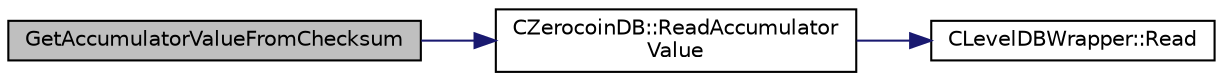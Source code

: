 digraph "GetAccumulatorValueFromChecksum"
{
  edge [fontname="Helvetica",fontsize="10",labelfontname="Helvetica",labelfontsize="10"];
  node [fontname="Helvetica",fontsize="10",shape=record];
  rankdir="LR";
  Node64 [label="GetAccumulatorValueFromChecksum",height=0.2,width=0.4,color="black", fillcolor="grey75", style="filled", fontcolor="black"];
  Node64 -> Node65 [color="midnightblue",fontsize="10",style="solid",fontname="Helvetica"];
  Node65 [label="CZerocoinDB::ReadAccumulator\lValue",height=0.2,width=0.4,color="black", fillcolor="white", style="filled",URL="$class_c_zerocoin_d_b.html#a8eb79c950d83952e2db1177c574addb5"];
  Node65 -> Node66 [color="midnightblue",fontsize="10",style="solid",fontname="Helvetica"];
  Node66 [label="CLevelDBWrapper::Read",height=0.2,width=0.4,color="black", fillcolor="white", style="filled",URL="$class_c_level_d_b_wrapper.html#a0cb51d3b8f042641b2d0aa76c3185527"];
}
